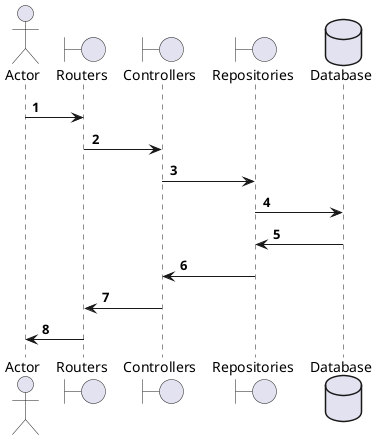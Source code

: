 @startuml architecture
autonumber

actor Actor
boundary Routers
boundary Controllers
boundary Repositories
database Database

Actor -> Routers
Routers -> Controllers
Controllers -> Repositories
Repositories -> Database
Database -> Repositories
Repositories -> Controllers
Controllers -> Routers
Routers -> Actor

@enduml
